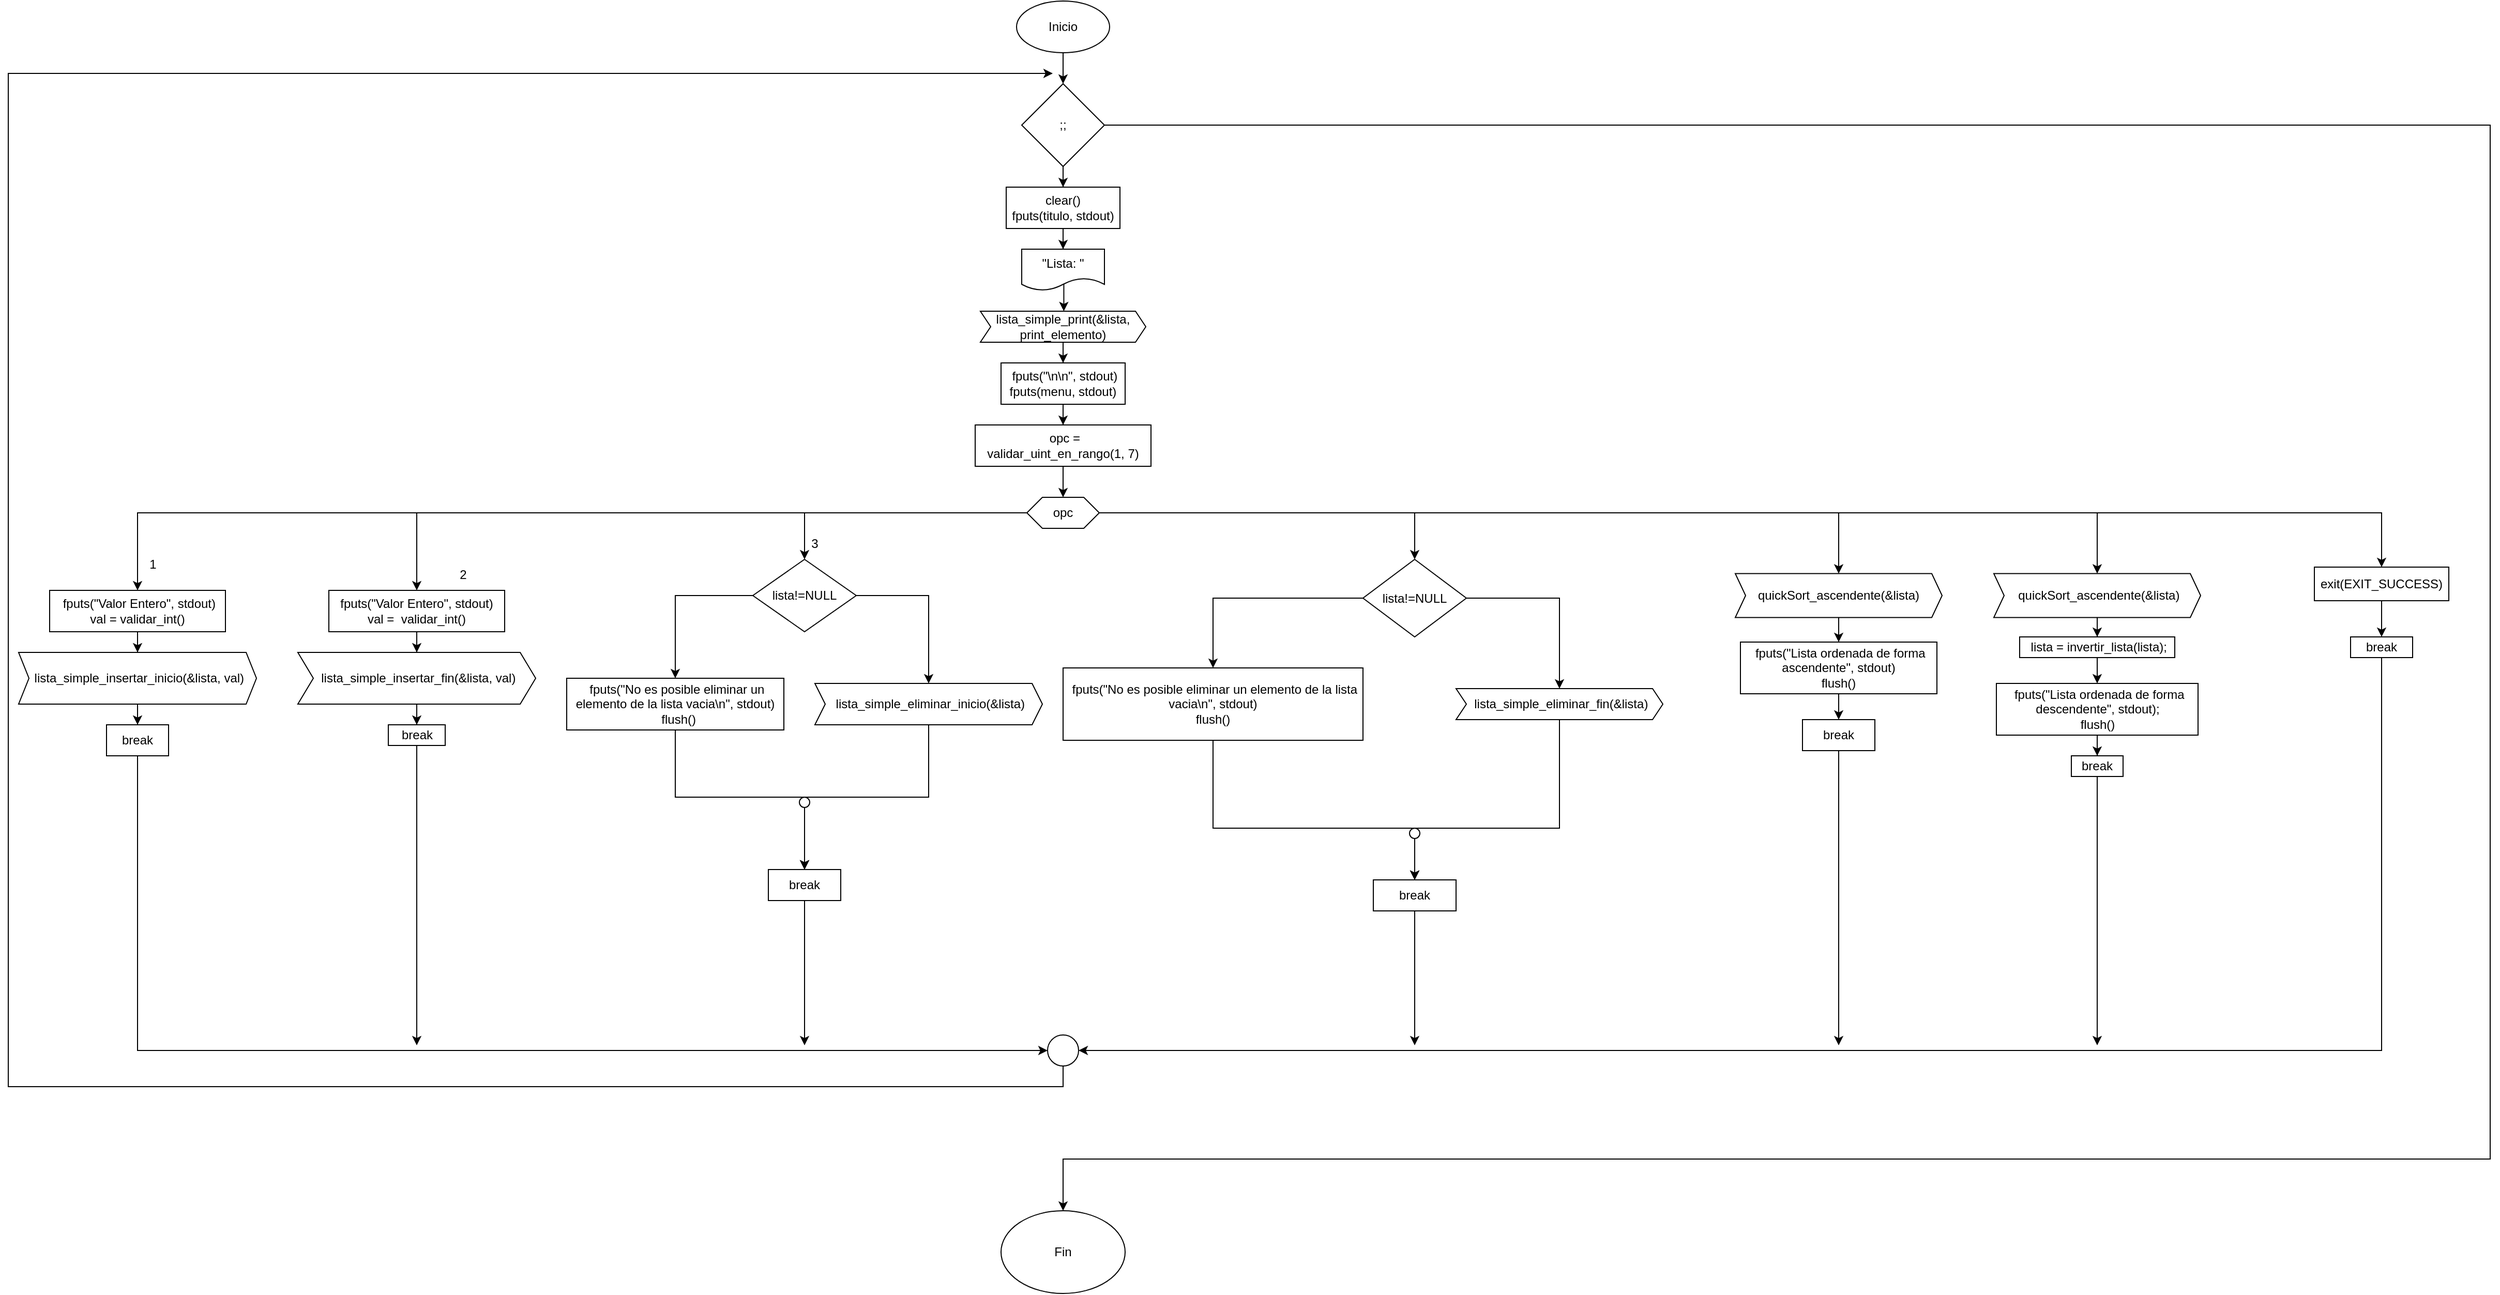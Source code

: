 <mxfile version="26.0.14">
  <diagram name="Page-1" id="j2NMP_LaJv4pGypHDmWu">
    <mxGraphModel dx="1421" dy="1107" grid="1" gridSize="10" guides="1" tooltips="1" connect="1" arrows="1" fold="1" page="1" pageScale="1" pageWidth="850" pageHeight="1100" math="0" shadow="0">
      <root>
        <mxCell id="0" />
        <mxCell id="1" parent="0" />
        <mxCell id="dVRwNLDVLL16XpuEatuR-8" value="" style="edgeStyle=orthogonalEdgeStyle;rounded=0;orthogonalLoop=1;jettySize=auto;html=1;" edge="1" parent="1" source="dVRwNLDVLL16XpuEatuR-2" target="dVRwNLDVLL16XpuEatuR-5">
          <mxGeometry relative="1" as="geometry" />
        </mxCell>
        <mxCell id="dVRwNLDVLL16XpuEatuR-95" style="edgeStyle=orthogonalEdgeStyle;rounded=0;orthogonalLoop=1;jettySize=auto;html=1;entryX=0.5;entryY=0;entryDx=0;entryDy=0;" edge="1" parent="1" source="dVRwNLDVLL16XpuEatuR-2" target="dVRwNLDVLL16XpuEatuR-92">
          <mxGeometry relative="1" as="geometry">
            <Array as="points">
              <mxPoint x="4100" y="160" />
              <mxPoint x="4100" y="1160" />
              <mxPoint x="2720" y="1160" />
            </Array>
          </mxGeometry>
        </mxCell>
        <mxCell id="dVRwNLDVLL16XpuEatuR-2" value=";;" style="rhombus;whiteSpace=wrap;html=1;" vertex="1" parent="1">
          <mxGeometry x="2680" y="120" width="80" height="80" as="geometry" />
        </mxCell>
        <mxCell id="dVRwNLDVLL16XpuEatuR-10" value="" style="edgeStyle=orthogonalEdgeStyle;rounded=0;orthogonalLoop=1;jettySize=auto;html=1;" edge="1" parent="1" source="dVRwNLDVLL16XpuEatuR-5" target="dVRwNLDVLL16XpuEatuR-9">
          <mxGeometry relative="1" as="geometry" />
        </mxCell>
        <mxCell id="dVRwNLDVLL16XpuEatuR-5" value="clear()&lt;div&gt;fputs(titulo, stdout)&lt;/div&gt;" style="rounded=0;whiteSpace=wrap;html=1;" vertex="1" parent="1">
          <mxGeometry x="2665" y="220" width="110" height="40" as="geometry" />
        </mxCell>
        <mxCell id="dVRwNLDVLL16XpuEatuR-12" value="" style="edgeStyle=orthogonalEdgeStyle;rounded=0;orthogonalLoop=1;jettySize=auto;html=1;exitX=0.509;exitY=0.836;exitDx=0;exitDy=0;exitPerimeter=0;" edge="1" parent="1" source="dVRwNLDVLL16XpuEatuR-9" target="dVRwNLDVLL16XpuEatuR-11">
          <mxGeometry relative="1" as="geometry" />
        </mxCell>
        <mxCell id="dVRwNLDVLL16XpuEatuR-9" value="&quot;Lista: &quot;" style="shape=document;whiteSpace=wrap;html=1;boundedLbl=1;" vertex="1" parent="1">
          <mxGeometry x="2680" y="280" width="80" height="40" as="geometry" />
        </mxCell>
        <mxCell id="dVRwNLDVLL16XpuEatuR-14" value="" style="edgeStyle=orthogonalEdgeStyle;rounded=0;orthogonalLoop=1;jettySize=auto;html=1;" edge="1" parent="1" source="dVRwNLDVLL16XpuEatuR-11" target="dVRwNLDVLL16XpuEatuR-13">
          <mxGeometry relative="1" as="geometry" />
        </mxCell>
        <mxCell id="dVRwNLDVLL16XpuEatuR-11" value="lista_simple_print(&amp;amp;lista, print_elemento)" style="shape=step;perimeter=stepPerimeter;whiteSpace=wrap;html=1;fixedSize=1;size=10;" vertex="1" parent="1">
          <mxGeometry x="2640" y="340" width="160" height="30" as="geometry" />
        </mxCell>
        <mxCell id="dVRwNLDVLL16XpuEatuR-17" value="" style="edgeStyle=orthogonalEdgeStyle;rounded=0;orthogonalLoop=1;jettySize=auto;html=1;" edge="1" parent="1" source="dVRwNLDVLL16XpuEatuR-13" target="dVRwNLDVLL16XpuEatuR-16">
          <mxGeometry relative="1" as="geometry" />
        </mxCell>
        <mxCell id="dVRwNLDVLL16XpuEatuR-13" value="&amp;nbsp;fputs(&quot;\n\n&quot;, stdout) fputs(menu, stdout)" style="rounded=0;whiteSpace=wrap;html=1;" vertex="1" parent="1">
          <mxGeometry x="2660" y="390" width="120" height="40" as="geometry" />
        </mxCell>
        <mxCell id="dVRwNLDVLL16XpuEatuR-19" value="" style="edgeStyle=orthogonalEdgeStyle;rounded=0;orthogonalLoop=1;jettySize=auto;html=1;" edge="1" parent="1" source="dVRwNLDVLL16XpuEatuR-16" target="dVRwNLDVLL16XpuEatuR-18">
          <mxGeometry relative="1" as="geometry" />
        </mxCell>
        <mxCell id="dVRwNLDVLL16XpuEatuR-16" value="&amp;nbsp;opc = validar_uint_en_rango(1, 7)" style="rounded=0;whiteSpace=wrap;html=1;" vertex="1" parent="1">
          <mxGeometry x="2635" y="450" width="170" height="40" as="geometry" />
        </mxCell>
        <mxCell id="dVRwNLDVLL16XpuEatuR-26" style="edgeStyle=orthogonalEdgeStyle;rounded=0;orthogonalLoop=1;jettySize=auto;html=1;exitX=0;exitY=0.5;exitDx=0;exitDy=0;entryX=0.5;entryY=0;entryDx=0;entryDy=0;" edge="1" parent="1" source="dVRwNLDVLL16XpuEatuR-18" target="dVRwNLDVLL16XpuEatuR-20">
          <mxGeometry relative="1" as="geometry" />
        </mxCell>
        <mxCell id="dVRwNLDVLL16XpuEatuR-29" style="edgeStyle=orthogonalEdgeStyle;rounded=0;orthogonalLoop=1;jettySize=auto;html=1;entryX=0.5;entryY=0;entryDx=0;entryDy=0;" edge="1" parent="1" source="dVRwNLDVLL16XpuEatuR-18" target="dVRwNLDVLL16XpuEatuR-27">
          <mxGeometry relative="1" as="geometry" />
        </mxCell>
        <mxCell id="dVRwNLDVLL16XpuEatuR-34" style="edgeStyle=orthogonalEdgeStyle;rounded=0;orthogonalLoop=1;jettySize=auto;html=1;entryX=0.5;entryY=0;entryDx=0;entryDy=0;" edge="1" parent="1" source="dVRwNLDVLL16XpuEatuR-18" target="dVRwNLDVLL16XpuEatuR-33">
          <mxGeometry relative="1" as="geometry" />
        </mxCell>
        <mxCell id="dVRwNLDVLL16XpuEatuR-51" style="edgeStyle=orthogonalEdgeStyle;rounded=0;orthogonalLoop=1;jettySize=auto;html=1;exitX=1;exitY=0.5;exitDx=0;exitDy=0;entryX=0.5;entryY=0;entryDx=0;entryDy=0;" edge="1" parent="1" source="dVRwNLDVLL16XpuEatuR-18" target="dVRwNLDVLL16XpuEatuR-50">
          <mxGeometry relative="1" as="geometry" />
        </mxCell>
        <mxCell id="dVRwNLDVLL16XpuEatuR-62" style="edgeStyle=orthogonalEdgeStyle;rounded=0;orthogonalLoop=1;jettySize=auto;html=1;exitX=1;exitY=0.5;exitDx=0;exitDy=0;entryX=0.5;entryY=0;entryDx=0;entryDy=0;" edge="1" parent="1" source="dVRwNLDVLL16XpuEatuR-18" target="dVRwNLDVLL16XpuEatuR-61">
          <mxGeometry relative="1" as="geometry" />
        </mxCell>
        <mxCell id="dVRwNLDVLL16XpuEatuR-68" style="edgeStyle=orthogonalEdgeStyle;rounded=0;orthogonalLoop=1;jettySize=auto;html=1;exitX=1;exitY=0.5;exitDx=0;exitDy=0;entryX=0.5;entryY=0;entryDx=0;entryDy=0;" edge="1" parent="1" source="dVRwNLDVLL16XpuEatuR-18" target="dVRwNLDVLL16XpuEatuR-67">
          <mxGeometry relative="1" as="geometry" />
        </mxCell>
        <mxCell id="dVRwNLDVLL16XpuEatuR-77" style="edgeStyle=orthogonalEdgeStyle;rounded=0;orthogonalLoop=1;jettySize=auto;html=1;exitX=1;exitY=0.5;exitDx=0;exitDy=0;entryX=0.5;entryY=0;entryDx=0;entryDy=0;" edge="1" parent="1" source="dVRwNLDVLL16XpuEatuR-18" target="dVRwNLDVLL16XpuEatuR-76">
          <mxGeometry relative="1" as="geometry" />
        </mxCell>
        <mxCell id="dVRwNLDVLL16XpuEatuR-18" value="&lt;div&gt;opc&lt;/div&gt;" style="shape=hexagon;perimeter=hexagonPerimeter2;whiteSpace=wrap;html=1;fixedSize=1;size=15;" vertex="1" parent="1">
          <mxGeometry x="2685" y="520" width="70" height="30" as="geometry" />
        </mxCell>
        <mxCell id="dVRwNLDVLL16XpuEatuR-23" value="" style="edgeStyle=orthogonalEdgeStyle;rounded=0;orthogonalLoop=1;jettySize=auto;html=1;" edge="1" parent="1" source="dVRwNLDVLL16XpuEatuR-20" target="dVRwNLDVLL16XpuEatuR-22">
          <mxGeometry relative="1" as="geometry" />
        </mxCell>
        <mxCell id="dVRwNLDVLL16XpuEatuR-20" value="&amp;nbsp;fputs(&quot;Valor Entero&quot;, stdout) val = validar_int()" style="rounded=0;whiteSpace=wrap;html=1;" vertex="1" parent="1">
          <mxGeometry x="1740" y="610" width="170" height="40" as="geometry" />
        </mxCell>
        <mxCell id="dVRwNLDVLL16XpuEatuR-25" value="" style="edgeStyle=orthogonalEdgeStyle;rounded=0;orthogonalLoop=1;jettySize=auto;html=1;" edge="1" parent="1" source="dVRwNLDVLL16XpuEatuR-22" target="dVRwNLDVLL16XpuEatuR-24">
          <mxGeometry relative="1" as="geometry" />
        </mxCell>
        <mxCell id="dVRwNLDVLL16XpuEatuR-22" value="&amp;nbsp;lista_simple_insertar_inicio(&amp;amp;lista, val)" style="shape=step;perimeter=stepPerimeter;whiteSpace=wrap;html=1;fixedSize=1;size=10;" vertex="1" parent="1">
          <mxGeometry x="1710" y="670" width="230" height="50" as="geometry" />
        </mxCell>
        <mxCell id="dVRwNLDVLL16XpuEatuR-82" style="edgeStyle=orthogonalEdgeStyle;rounded=0;orthogonalLoop=1;jettySize=auto;html=1;entryX=0;entryY=0.5;entryDx=0;entryDy=0;" edge="1" parent="1" source="dVRwNLDVLL16XpuEatuR-24" target="dVRwNLDVLL16XpuEatuR-81">
          <mxGeometry relative="1" as="geometry">
            <Array as="points">
              <mxPoint x="1825" y="1055" />
            </Array>
          </mxGeometry>
        </mxCell>
        <mxCell id="dVRwNLDVLL16XpuEatuR-24" value="break" style="rounded=0;whiteSpace=wrap;html=1;" vertex="1" parent="1">
          <mxGeometry x="1795" y="740" width="60" height="30" as="geometry" />
        </mxCell>
        <mxCell id="dVRwNLDVLL16XpuEatuR-30" value="" style="edgeStyle=orthogonalEdgeStyle;rounded=0;orthogonalLoop=1;jettySize=auto;html=1;" edge="1" parent="1" source="dVRwNLDVLL16XpuEatuR-27" target="dVRwNLDVLL16XpuEatuR-28">
          <mxGeometry relative="1" as="geometry" />
        </mxCell>
        <mxCell id="dVRwNLDVLL16XpuEatuR-27" value="&amp;nbsp;fputs(&quot;Valor Entero&quot;, stdout)&amp;nbsp;&lt;div&gt;val =&amp;nbsp; validar_int()&lt;/div&gt;" style="rounded=0;whiteSpace=wrap;html=1;" vertex="1" parent="1">
          <mxGeometry x="2010" y="610" width="170" height="40" as="geometry" />
        </mxCell>
        <mxCell id="dVRwNLDVLL16XpuEatuR-32" value="" style="edgeStyle=orthogonalEdgeStyle;rounded=0;orthogonalLoop=1;jettySize=auto;html=1;" edge="1" parent="1" source="dVRwNLDVLL16XpuEatuR-28" target="dVRwNLDVLL16XpuEatuR-31">
          <mxGeometry relative="1" as="geometry" />
        </mxCell>
        <mxCell id="dVRwNLDVLL16XpuEatuR-28" value="&amp;nbsp;lista_simple_insertar_fin(&amp;amp;lista, val)" style="shape=step;perimeter=stepPerimeter;whiteSpace=wrap;html=1;fixedSize=1;size=15;" vertex="1" parent="1">
          <mxGeometry x="1980" y="670" width="230" height="50" as="geometry" />
        </mxCell>
        <mxCell id="dVRwNLDVLL16XpuEatuR-84" style="edgeStyle=orthogonalEdgeStyle;rounded=0;orthogonalLoop=1;jettySize=auto;html=1;" edge="1" parent="1" source="dVRwNLDVLL16XpuEatuR-31">
          <mxGeometry relative="1" as="geometry">
            <mxPoint x="2095" y="1050" as="targetPoint" />
          </mxGeometry>
        </mxCell>
        <mxCell id="dVRwNLDVLL16XpuEatuR-31" value="break" style="rounded=0;whiteSpace=wrap;html=1;" vertex="1" parent="1">
          <mxGeometry x="2067.5" y="740" width="55" height="20" as="geometry" />
        </mxCell>
        <mxCell id="dVRwNLDVLL16XpuEatuR-37" style="edgeStyle=orthogonalEdgeStyle;rounded=0;orthogonalLoop=1;jettySize=auto;html=1;entryX=0.5;entryY=0;entryDx=0;entryDy=0;" edge="1" parent="1" source="dVRwNLDVLL16XpuEatuR-33" target="dVRwNLDVLL16XpuEatuR-36">
          <mxGeometry relative="1" as="geometry">
            <Array as="points">
              <mxPoint x="2590" y="615" />
            </Array>
          </mxGeometry>
        </mxCell>
        <mxCell id="dVRwNLDVLL16XpuEatuR-39" style="edgeStyle=orthogonalEdgeStyle;rounded=0;orthogonalLoop=1;jettySize=auto;html=1;entryX=0.5;entryY=0;entryDx=0;entryDy=0;" edge="1" parent="1" source="dVRwNLDVLL16XpuEatuR-33" target="dVRwNLDVLL16XpuEatuR-38">
          <mxGeometry relative="1" as="geometry">
            <Array as="points">
              <mxPoint x="2345" y="615" />
            </Array>
          </mxGeometry>
        </mxCell>
        <mxCell id="dVRwNLDVLL16XpuEatuR-33" value="lista!=NULL" style="rhombus;whiteSpace=wrap;html=1;" vertex="1" parent="1">
          <mxGeometry x="2420" y="580" width="100" height="70" as="geometry" />
        </mxCell>
        <mxCell id="dVRwNLDVLL16XpuEatuR-42" style="edgeStyle=orthogonalEdgeStyle;rounded=0;orthogonalLoop=1;jettySize=auto;html=1;entryX=0.5;entryY=0;entryDx=0;entryDy=0;" edge="1" parent="1" source="dVRwNLDVLL16XpuEatuR-36" target="dVRwNLDVLL16XpuEatuR-40">
          <mxGeometry relative="1" as="geometry" />
        </mxCell>
        <mxCell id="dVRwNLDVLL16XpuEatuR-36" value="&amp;nbsp;lista_simple_eliminar_inicio(&amp;amp;lista)" style="shape=step;perimeter=stepPerimeter;whiteSpace=wrap;html=1;fixedSize=1;size=10;" vertex="1" parent="1">
          <mxGeometry x="2480" y="700" width="220" height="40" as="geometry" />
        </mxCell>
        <mxCell id="dVRwNLDVLL16XpuEatuR-41" style="edgeStyle=orthogonalEdgeStyle;rounded=0;orthogonalLoop=1;jettySize=auto;html=1;entryX=0.5;entryY=0;entryDx=0;entryDy=0;" edge="1" parent="1" source="dVRwNLDVLL16XpuEatuR-43" target="dVRwNLDVLL16XpuEatuR-40">
          <mxGeometry relative="1" as="geometry">
            <Array as="points">
              <mxPoint x="2345" y="810" />
              <mxPoint x="2470" y="810" />
            </Array>
          </mxGeometry>
        </mxCell>
        <mxCell id="dVRwNLDVLL16XpuEatuR-38" value="&lt;div&gt;&amp;nbsp;fputs(&quot;No es posible eliminar un elemento&amp;nbsp;&lt;span style=&quot;background-color: transparent; color: light-dark(rgb(0, 0, 0), rgb(255, 255, 255));&quot;&gt;de la lista vacia\n&quot;, stdout)&lt;/span&gt;&lt;/div&gt;&lt;div&gt;&amp;nbsp; flush()&lt;/div&gt;" style="rounded=0;whiteSpace=wrap;html=1;" vertex="1" parent="1">
          <mxGeometry x="2240" y="695" width="210" height="50" as="geometry" />
        </mxCell>
        <mxCell id="dVRwNLDVLL16XpuEatuR-85" style="edgeStyle=orthogonalEdgeStyle;rounded=0;orthogonalLoop=1;jettySize=auto;html=1;" edge="1" parent="1" source="dVRwNLDVLL16XpuEatuR-40">
          <mxGeometry relative="1" as="geometry">
            <mxPoint x="2470" y="1050" as="targetPoint" />
          </mxGeometry>
        </mxCell>
        <mxCell id="dVRwNLDVLL16XpuEatuR-40" value="break" style="rounded=0;whiteSpace=wrap;html=1;" vertex="1" parent="1">
          <mxGeometry x="2435" y="880" width="70" height="30" as="geometry" />
        </mxCell>
        <mxCell id="dVRwNLDVLL16XpuEatuR-46" value="" style="edgeStyle=orthogonalEdgeStyle;rounded=0;orthogonalLoop=1;jettySize=auto;html=1;entryX=0.5;entryY=0;entryDx=0;entryDy=0;" edge="1" parent="1" source="dVRwNLDVLL16XpuEatuR-38" target="dVRwNLDVLL16XpuEatuR-40">
          <mxGeometry relative="1" as="geometry">
            <mxPoint x="2345" y="745" as="sourcePoint" />
            <mxPoint x="2470" y="880" as="targetPoint" />
            <Array as="points">
              <mxPoint x="2345" y="810" />
              <mxPoint x="2470" y="810" />
            </Array>
          </mxGeometry>
        </mxCell>
        <mxCell id="dVRwNLDVLL16XpuEatuR-43" value="" style="ellipse;whiteSpace=wrap;html=1;aspect=fixed;" vertex="1" parent="1">
          <mxGeometry x="2465" y="810" width="10" height="10" as="geometry" />
        </mxCell>
        <mxCell id="dVRwNLDVLL16XpuEatuR-47" value="1" style="text;html=1;align=center;verticalAlign=middle;whiteSpace=wrap;rounded=0;" vertex="1" parent="1">
          <mxGeometry x="1810" y="570" width="60" height="30" as="geometry" />
        </mxCell>
        <mxCell id="dVRwNLDVLL16XpuEatuR-48" value="2" style="text;html=1;align=center;verticalAlign=middle;whiteSpace=wrap;rounded=0;" vertex="1" parent="1">
          <mxGeometry x="2110" y="580" width="60" height="30" as="geometry" />
        </mxCell>
        <mxCell id="dVRwNLDVLL16XpuEatuR-49" value="3" style="text;html=1;align=center;verticalAlign=middle;whiteSpace=wrap;rounded=0;" vertex="1" parent="1">
          <mxGeometry x="2450" y="550" width="60" height="30" as="geometry" />
        </mxCell>
        <mxCell id="dVRwNLDVLL16XpuEatuR-54" style="edgeStyle=orthogonalEdgeStyle;rounded=0;orthogonalLoop=1;jettySize=auto;html=1;entryX=0.5;entryY=0;entryDx=0;entryDy=0;" edge="1" parent="1" source="dVRwNLDVLL16XpuEatuR-50" target="dVRwNLDVLL16XpuEatuR-53">
          <mxGeometry relative="1" as="geometry">
            <Array as="points">
              <mxPoint x="2865" y="618" />
            </Array>
          </mxGeometry>
        </mxCell>
        <mxCell id="dVRwNLDVLL16XpuEatuR-50" value="lista!=NULL" style="rhombus;whiteSpace=wrap;html=1;" vertex="1" parent="1">
          <mxGeometry x="3010" y="580" width="100" height="75" as="geometry" />
        </mxCell>
        <mxCell id="dVRwNLDVLL16XpuEatuR-58" style="edgeStyle=orthogonalEdgeStyle;rounded=0;orthogonalLoop=1;jettySize=auto;html=1;" edge="1" parent="1" source="dVRwNLDVLL16XpuEatuR-52">
          <mxGeometry relative="1" as="geometry">
            <mxPoint x="3060" y="890" as="targetPoint" />
            <Array as="points">
              <mxPoint x="3200" y="840" />
              <mxPoint x="3060" y="840" />
            </Array>
          </mxGeometry>
        </mxCell>
        <mxCell id="dVRwNLDVLL16XpuEatuR-52" value="&amp;nbsp;lista_simple_eliminar_fin(&amp;amp;lista)" style="shape=step;perimeter=stepPerimeter;whiteSpace=wrap;html=1;fixedSize=1;size=10;" vertex="1" parent="1">
          <mxGeometry x="3100" y="705" width="200" height="30" as="geometry" />
        </mxCell>
        <mxCell id="dVRwNLDVLL16XpuEatuR-57" style="edgeStyle=orthogonalEdgeStyle;rounded=0;orthogonalLoop=1;jettySize=auto;html=1;" edge="1" parent="1" source="dVRwNLDVLL16XpuEatuR-59" target="dVRwNLDVLL16XpuEatuR-56">
          <mxGeometry relative="1" as="geometry">
            <Array as="points">
              <mxPoint x="2865" y="840" />
              <mxPoint x="3060" y="840" />
            </Array>
          </mxGeometry>
        </mxCell>
        <mxCell id="dVRwNLDVLL16XpuEatuR-53" value="&lt;div&gt;&amp;nbsp;fputs(&quot;No es posible eliminar un elemento&lt;span style=&quot;background-color: transparent; color: light-dark(rgb(0, 0, 0), rgb(255, 255, 255));&quot;&gt;&amp;nbsp;de la lista vacia\n&quot;, stdout)&lt;/span&gt;&lt;/div&gt;&lt;div&gt;flush()&lt;/div&gt;" style="rounded=0;whiteSpace=wrap;html=1;" vertex="1" parent="1">
          <mxGeometry x="2720" y="685" width="290" height="70" as="geometry" />
        </mxCell>
        <mxCell id="dVRwNLDVLL16XpuEatuR-55" style="edgeStyle=orthogonalEdgeStyle;rounded=0;orthogonalLoop=1;jettySize=auto;html=1;entryX=0.5;entryY=0;entryDx=0;entryDy=0;" edge="1" parent="1" source="dVRwNLDVLL16XpuEatuR-50" target="dVRwNLDVLL16XpuEatuR-52">
          <mxGeometry relative="1" as="geometry">
            <Array as="points">
              <mxPoint x="3200" y="618" />
            </Array>
          </mxGeometry>
        </mxCell>
        <mxCell id="dVRwNLDVLL16XpuEatuR-88" style="edgeStyle=orthogonalEdgeStyle;rounded=0;orthogonalLoop=1;jettySize=auto;html=1;" edge="1" parent="1" source="dVRwNLDVLL16XpuEatuR-56">
          <mxGeometry relative="1" as="geometry">
            <mxPoint x="3060" y="1050" as="targetPoint" />
          </mxGeometry>
        </mxCell>
        <mxCell id="dVRwNLDVLL16XpuEatuR-56" value="break" style="rounded=0;whiteSpace=wrap;html=1;" vertex="1" parent="1">
          <mxGeometry x="3020" y="890" width="80" height="30" as="geometry" />
        </mxCell>
        <mxCell id="dVRwNLDVLL16XpuEatuR-60" value="" style="edgeStyle=orthogonalEdgeStyle;rounded=0;orthogonalLoop=1;jettySize=auto;html=1;entryX=0.5;entryY=0;entryDx=0;entryDy=0;" edge="1" parent="1" source="dVRwNLDVLL16XpuEatuR-53" target="dVRwNLDVLL16XpuEatuR-56">
          <mxGeometry relative="1" as="geometry">
            <mxPoint x="2865" y="755" as="sourcePoint" />
            <mxPoint x="3060" y="890" as="targetPoint" />
            <Array as="points">
              <mxPoint x="2865" y="840" />
              <mxPoint x="3060" y="840" />
            </Array>
          </mxGeometry>
        </mxCell>
        <mxCell id="dVRwNLDVLL16XpuEatuR-59" value="" style="ellipse;whiteSpace=wrap;html=1;aspect=fixed;" vertex="1" parent="1">
          <mxGeometry x="3055" y="840" width="10" height="10" as="geometry" />
        </mxCell>
        <mxCell id="dVRwNLDVLL16XpuEatuR-64" value="" style="edgeStyle=orthogonalEdgeStyle;rounded=0;orthogonalLoop=1;jettySize=auto;html=1;" edge="1" parent="1" source="dVRwNLDVLL16XpuEatuR-61" target="dVRwNLDVLL16XpuEatuR-63">
          <mxGeometry relative="1" as="geometry" />
        </mxCell>
        <mxCell id="dVRwNLDVLL16XpuEatuR-61" value="quickSort_ascendente(&amp;amp;lista)" style="shape=step;perimeter=stepPerimeter;whiteSpace=wrap;html=1;fixedSize=1;size=10;" vertex="1" parent="1">
          <mxGeometry x="3370" y="593.75" width="200" height="42.5" as="geometry" />
        </mxCell>
        <mxCell id="dVRwNLDVLL16XpuEatuR-66" value="" style="edgeStyle=orthogonalEdgeStyle;rounded=0;orthogonalLoop=1;jettySize=auto;html=1;" edge="1" parent="1" source="dVRwNLDVLL16XpuEatuR-63" target="dVRwNLDVLL16XpuEatuR-65">
          <mxGeometry relative="1" as="geometry" />
        </mxCell>
        <mxCell id="dVRwNLDVLL16XpuEatuR-63" value="&amp;nbsp;fputs(&quot;Lista ordenada de forma ascendente&quot;, stdout)&lt;div&gt;flush()&lt;/div&gt;" style="rounded=0;whiteSpace=wrap;html=1;" vertex="1" parent="1">
          <mxGeometry x="3375" y="660" width="190" height="50" as="geometry" />
        </mxCell>
        <mxCell id="dVRwNLDVLL16XpuEatuR-89" style="edgeStyle=orthogonalEdgeStyle;rounded=0;orthogonalLoop=1;jettySize=auto;html=1;" edge="1" parent="1" source="dVRwNLDVLL16XpuEatuR-65">
          <mxGeometry relative="1" as="geometry">
            <mxPoint x="3470" y="1050" as="targetPoint" />
          </mxGeometry>
        </mxCell>
        <mxCell id="dVRwNLDVLL16XpuEatuR-65" value="break" style="rounded=0;whiteSpace=wrap;html=1;" vertex="1" parent="1">
          <mxGeometry x="3435" y="735" width="70" height="30" as="geometry" />
        </mxCell>
        <mxCell id="dVRwNLDVLL16XpuEatuR-70" value="" style="edgeStyle=orthogonalEdgeStyle;rounded=0;orthogonalLoop=1;jettySize=auto;html=1;" edge="1" parent="1" source="dVRwNLDVLL16XpuEatuR-67" target="dVRwNLDVLL16XpuEatuR-69">
          <mxGeometry relative="1" as="geometry" />
        </mxCell>
        <mxCell id="dVRwNLDVLL16XpuEatuR-67" value="&amp;nbsp;quickSort_ascendente(&amp;amp;lista)" style="shape=step;perimeter=stepPerimeter;whiteSpace=wrap;html=1;fixedSize=1;size=10;" vertex="1" parent="1">
          <mxGeometry x="3620" y="593.75" width="200" height="42.5" as="geometry" />
        </mxCell>
        <mxCell id="dVRwNLDVLL16XpuEatuR-72" value="" style="edgeStyle=orthogonalEdgeStyle;rounded=0;orthogonalLoop=1;jettySize=auto;html=1;" edge="1" parent="1" source="dVRwNLDVLL16XpuEatuR-69" target="dVRwNLDVLL16XpuEatuR-71">
          <mxGeometry relative="1" as="geometry" />
        </mxCell>
        <mxCell id="dVRwNLDVLL16XpuEatuR-69" value="&amp;nbsp;lista = invertir_lista(lista);" style="rounded=0;whiteSpace=wrap;html=1;" vertex="1" parent="1">
          <mxGeometry x="3645" y="655" width="150" height="20" as="geometry" />
        </mxCell>
        <mxCell id="dVRwNLDVLL16XpuEatuR-74" value="" style="edgeStyle=orthogonalEdgeStyle;rounded=0;orthogonalLoop=1;jettySize=auto;html=1;" edge="1" parent="1" source="dVRwNLDVLL16XpuEatuR-71" target="dVRwNLDVLL16XpuEatuR-73">
          <mxGeometry relative="1" as="geometry" />
        </mxCell>
        <mxCell id="dVRwNLDVLL16XpuEatuR-71" value="&amp;nbsp;fputs(&quot;Lista ordenada de forma descendente&quot;, stdout);&lt;div&gt;flush()&lt;/div&gt;" style="rounded=0;whiteSpace=wrap;html=1;" vertex="1" parent="1">
          <mxGeometry x="3622.5" y="700" width="195" height="50" as="geometry" />
        </mxCell>
        <mxCell id="dVRwNLDVLL16XpuEatuR-90" style="edgeStyle=orthogonalEdgeStyle;rounded=0;orthogonalLoop=1;jettySize=auto;html=1;" edge="1" parent="1" source="dVRwNLDVLL16XpuEatuR-73">
          <mxGeometry relative="1" as="geometry">
            <mxPoint x="3720" y="1050" as="targetPoint" />
          </mxGeometry>
        </mxCell>
        <mxCell id="dVRwNLDVLL16XpuEatuR-73" value="break" style="rounded=0;whiteSpace=wrap;html=1;" vertex="1" parent="1">
          <mxGeometry x="3695" y="770" width="50" height="20" as="geometry" />
        </mxCell>
        <mxCell id="dVRwNLDVLL16XpuEatuR-79" value="" style="edgeStyle=orthogonalEdgeStyle;rounded=0;orthogonalLoop=1;jettySize=auto;html=1;" edge="1" parent="1" source="dVRwNLDVLL16XpuEatuR-76" target="dVRwNLDVLL16XpuEatuR-78">
          <mxGeometry relative="1" as="geometry" />
        </mxCell>
        <mxCell id="dVRwNLDVLL16XpuEatuR-76" value="exit(EXIT_SUCCESS)" style="rounded=0;whiteSpace=wrap;html=1;" vertex="1" parent="1">
          <mxGeometry x="3930" y="587.5" width="130" height="32.5" as="geometry" />
        </mxCell>
        <mxCell id="dVRwNLDVLL16XpuEatuR-87" style="edgeStyle=orthogonalEdgeStyle;rounded=0;orthogonalLoop=1;jettySize=auto;html=1;entryX=1;entryY=0.5;entryDx=0;entryDy=0;" edge="1" parent="1" source="dVRwNLDVLL16XpuEatuR-78" target="dVRwNLDVLL16XpuEatuR-81">
          <mxGeometry relative="1" as="geometry">
            <mxPoint x="2740" y="1060.0" as="targetPoint" />
            <Array as="points">
              <mxPoint x="3995" y="1055" />
            </Array>
          </mxGeometry>
        </mxCell>
        <mxCell id="dVRwNLDVLL16XpuEatuR-78" value="break" style="rounded=0;whiteSpace=wrap;html=1;" vertex="1" parent="1">
          <mxGeometry x="3965" y="655" width="60" height="20" as="geometry" />
        </mxCell>
        <mxCell id="dVRwNLDVLL16XpuEatuR-91" style="edgeStyle=orthogonalEdgeStyle;rounded=0;orthogonalLoop=1;jettySize=auto;html=1;exitX=0.5;exitY=1;exitDx=0;exitDy=0;" edge="1" parent="1" source="dVRwNLDVLL16XpuEatuR-81">
          <mxGeometry relative="1" as="geometry">
            <mxPoint x="2710" y="110" as="targetPoint" />
            <Array as="points">
              <mxPoint x="2720" y="1090" />
              <mxPoint x="1700" y="1090" />
              <mxPoint x="1700" y="110" />
              <mxPoint x="2680" y="110" />
            </Array>
          </mxGeometry>
        </mxCell>
        <mxCell id="dVRwNLDVLL16XpuEatuR-81" value="" style="ellipse;whiteSpace=wrap;html=1;aspect=fixed;" vertex="1" parent="1">
          <mxGeometry x="2705" y="1040" width="30" height="30" as="geometry" />
        </mxCell>
        <mxCell id="dVRwNLDVLL16XpuEatuR-92" value="Fin" style="ellipse;whiteSpace=wrap;html=1;" vertex="1" parent="1">
          <mxGeometry x="2660" y="1210" width="120" height="80" as="geometry" />
        </mxCell>
        <mxCell id="dVRwNLDVLL16XpuEatuR-94" value="" style="edgeStyle=orthogonalEdgeStyle;rounded=0;orthogonalLoop=1;jettySize=auto;html=1;" edge="1" parent="1" source="dVRwNLDVLL16XpuEatuR-93" target="dVRwNLDVLL16XpuEatuR-2">
          <mxGeometry relative="1" as="geometry" />
        </mxCell>
        <mxCell id="dVRwNLDVLL16XpuEatuR-93" value="Inicio" style="ellipse;whiteSpace=wrap;html=1;" vertex="1" parent="1">
          <mxGeometry x="2675" y="40" width="90" height="50" as="geometry" />
        </mxCell>
      </root>
    </mxGraphModel>
  </diagram>
</mxfile>
